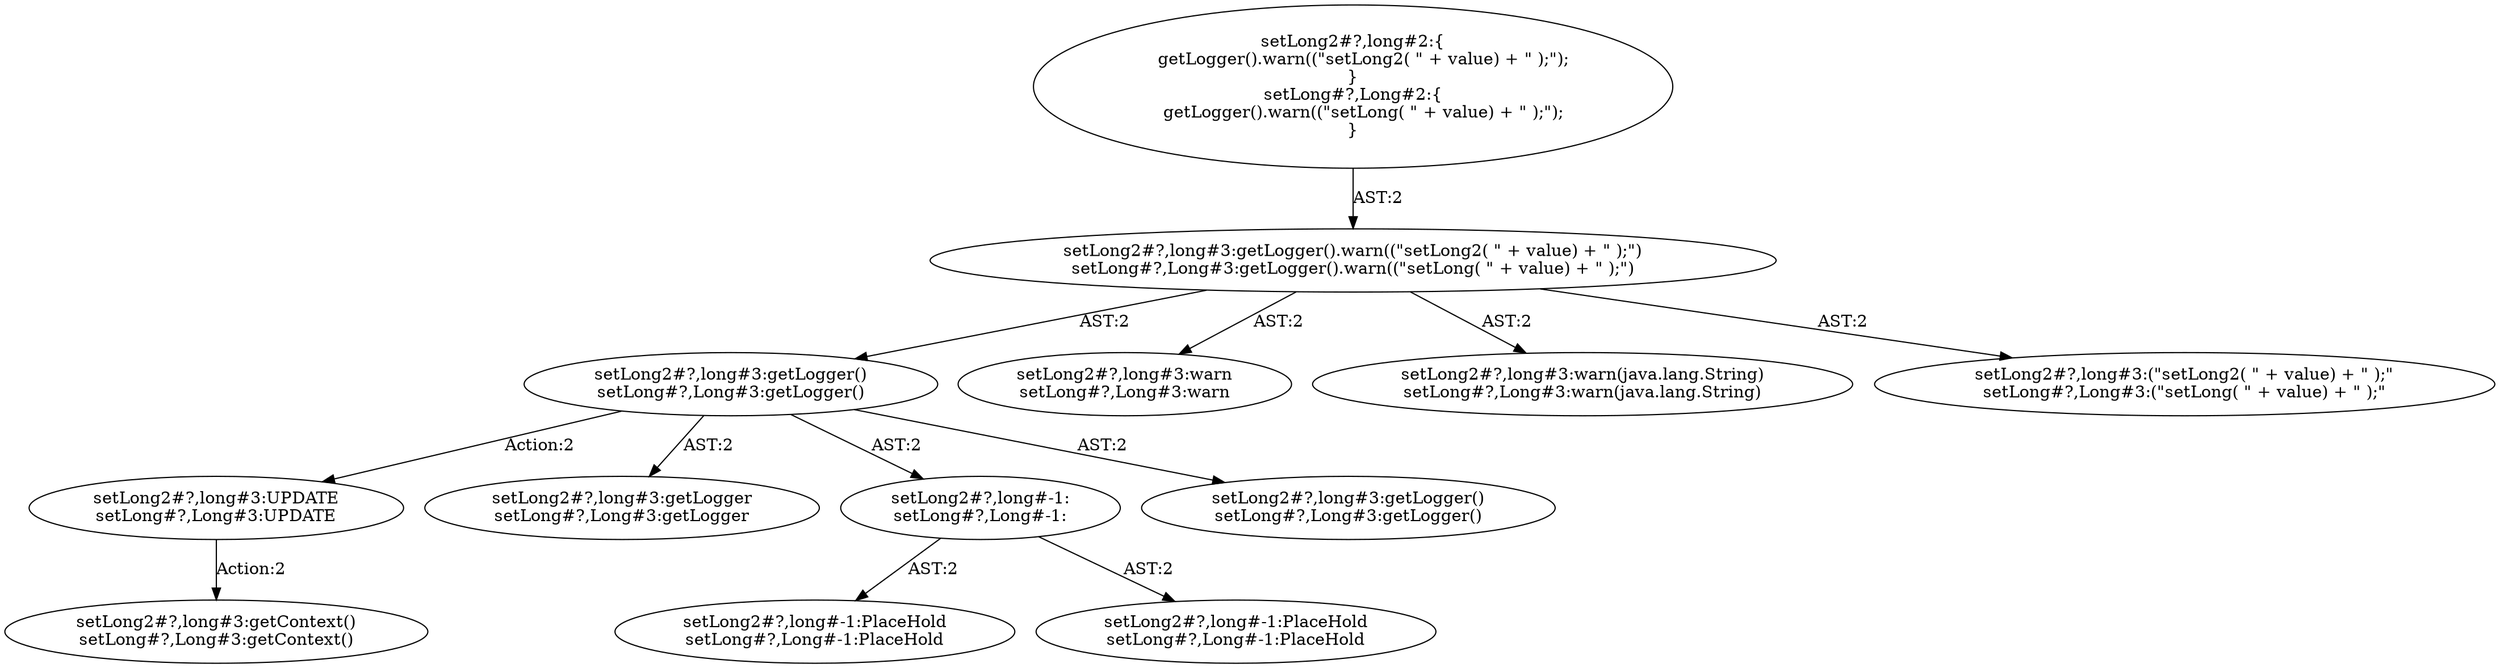 digraph "Pattern" {
0 [label="setLong2#?,long#3:UPDATE
setLong#?,Long#3:UPDATE" shape=ellipse]
1 [label="setLong2#?,long#3:getLogger()
setLong#?,Long#3:getLogger()" shape=ellipse]
2 [label="setLong2#?,long#3:getLogger().warn((\"setLong2( \" + value) + \" );\")
setLong#?,Long#3:getLogger().warn((\"setLong( \" + value) + \" );\")" shape=ellipse]
3 [label="setLong2#?,long#2:\{
    getLogger().warn((\"setLong2( \" + value) + \" );\");
\}
setLong#?,Long#2:\{
    getLogger().warn((\"setLong( \" + value) + \" );\");
\}" shape=ellipse]
4 [label="setLong2#?,long#3:warn
setLong#?,Long#3:warn" shape=ellipse]
5 [label="setLong2#?,long#3:warn(java.lang.String)
setLong#?,Long#3:warn(java.lang.String)" shape=ellipse]
6 [label="setLong2#?,long#3:(\"setLong2( \" + value) + \" );\"
setLong#?,Long#3:(\"setLong( \" + value) + \" );\"" shape=ellipse]
7 [label="setLong2#?,long#3:getLogger
setLong#?,Long#3:getLogger" shape=ellipse]
8 [label="setLong2#?,long#-1:
setLong#?,Long#-1:" shape=ellipse]
9 [label="setLong2#?,long#-1:PlaceHold
setLong#?,Long#-1:PlaceHold" shape=ellipse]
10 [label="setLong2#?,long#-1:PlaceHold
setLong#?,Long#-1:PlaceHold" shape=ellipse]
11 [label="setLong2#?,long#3:getLogger()
setLong#?,Long#3:getLogger()" shape=ellipse]
12 [label="setLong2#?,long#3:getContext()
setLong#?,Long#3:getContext()" shape=ellipse]
0 -> 12 [label="Action:2"];
1 -> 0 [label="Action:2"];
1 -> 7 [label="AST:2"];
1 -> 8 [label="AST:2"];
1 -> 11 [label="AST:2"];
2 -> 1 [label="AST:2"];
2 -> 4 [label="AST:2"];
2 -> 5 [label="AST:2"];
2 -> 6 [label="AST:2"];
3 -> 2 [label="AST:2"];
8 -> 9 [label="AST:2"];
8 -> 10 [label="AST:2"];
}